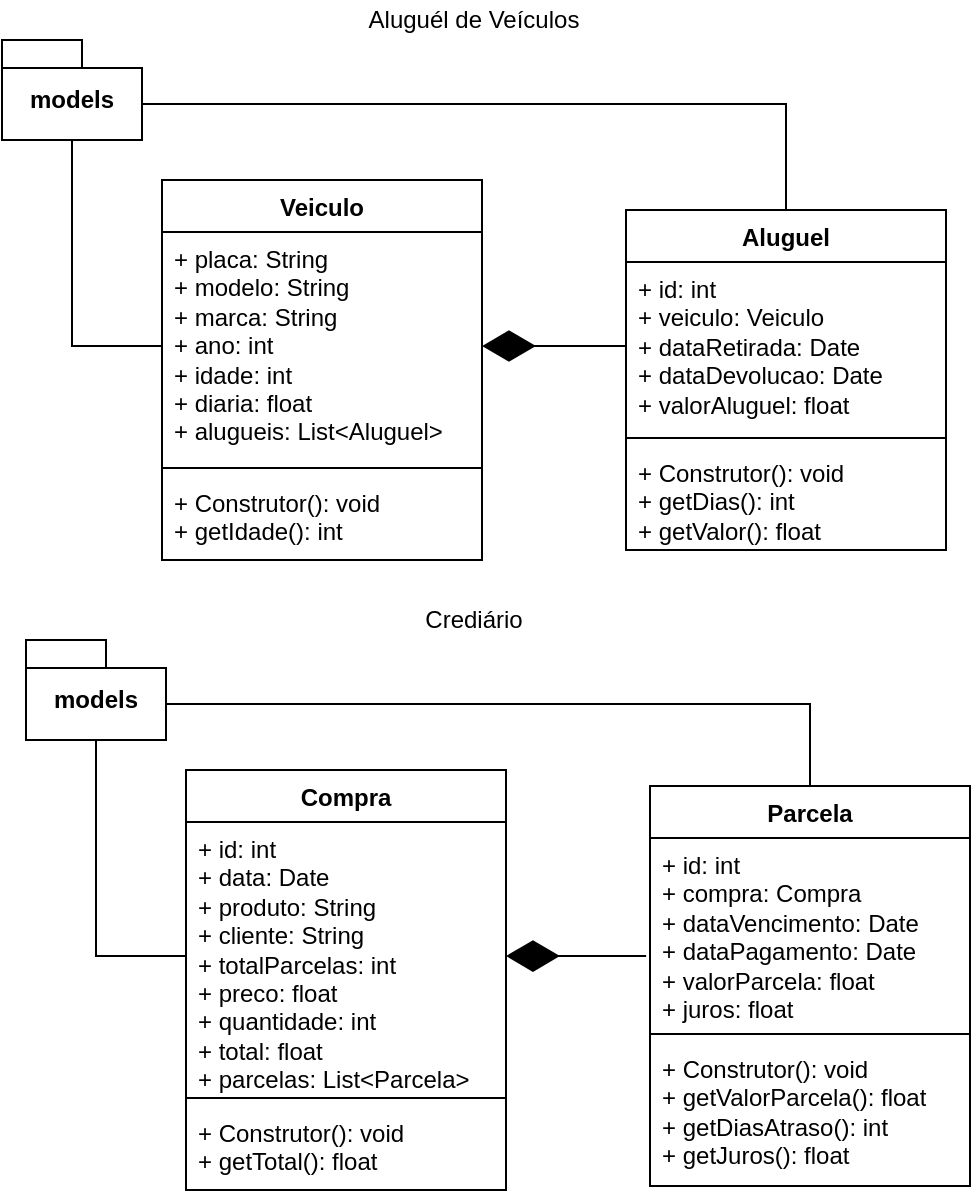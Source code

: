 <mxfile version="21.2.1" type="device">
  <diagram name="Página-1" id="oj82x-xANLa_vGSxV3AF">
    <mxGraphModel dx="1434" dy="739" grid="1" gridSize="10" guides="1" tooltips="1" connect="1" arrows="1" fold="1" page="1" pageScale="1" pageWidth="827" pageHeight="1169" math="0" shadow="0">
      <root>
        <mxCell id="0" />
        <mxCell id="1" parent="0" />
        <mxCell id="ZFifgATXgoWZsA9ZOCMj-1" value="Aluguél de Veículos" style="text;html=1;strokeColor=none;fillColor=none;align=center;verticalAlign=middle;whiteSpace=wrap;rounded=0;" parent="1" vertex="1">
          <mxGeometry x="354" y="30" width="120" height="20" as="geometry" />
        </mxCell>
        <mxCell id="ZFifgATXgoWZsA9ZOCMj-13" style="edgeStyle=orthogonalEdgeStyle;rounded=0;orthogonalLoop=1;jettySize=auto;html=1;exitX=0;exitY=0;exitDx=70;exitDy=32;exitPerimeter=0;entryX=0.5;entryY=0;entryDx=0;entryDy=0;endArrow=none;endFill=0;" parent="1" source="ZFifgATXgoWZsA9ZOCMj-2" target="ZFifgATXgoWZsA9ZOCMj-7" edge="1">
          <mxGeometry relative="1" as="geometry" />
        </mxCell>
        <mxCell id="ZFifgATXgoWZsA9ZOCMj-14" style="edgeStyle=orthogonalEdgeStyle;rounded=0;orthogonalLoop=1;jettySize=auto;html=1;exitX=0.5;exitY=1;exitDx=0;exitDy=0;exitPerimeter=0;endArrow=none;endFill=0;" parent="1" source="ZFifgATXgoWZsA9ZOCMj-2" target="ZFifgATXgoWZsA9ZOCMj-4" edge="1">
          <mxGeometry relative="1" as="geometry" />
        </mxCell>
        <mxCell id="ZFifgATXgoWZsA9ZOCMj-2" value="models" style="shape=folder;fontStyle=1;spacingTop=10;tabWidth=40;tabHeight=14;tabPosition=left;html=1;whiteSpace=wrap;" parent="1" vertex="1">
          <mxGeometry x="178" y="50" width="70" height="50" as="geometry" />
        </mxCell>
        <mxCell id="ZFifgATXgoWZsA9ZOCMj-3" value="Veiculo" style="swimlane;fontStyle=1;align=center;verticalAlign=top;childLayout=stackLayout;horizontal=1;startSize=26;horizontalStack=0;resizeParent=1;resizeParentMax=0;resizeLast=0;collapsible=1;marginBottom=0;whiteSpace=wrap;html=1;" parent="1" vertex="1">
          <mxGeometry x="258" y="120" width="160" height="190" as="geometry" />
        </mxCell>
        <mxCell id="ZFifgATXgoWZsA9ZOCMj-4" value="+ placa: String&lt;br&gt;+ modelo: String&lt;br&gt;+ marca: String&lt;br&gt;+ ano: int&lt;br&gt;+ idade: int&lt;br&gt;+ diaria: float&lt;br&gt;+ alugueis: List&amp;lt;Aluguel&amp;gt;" style="text;strokeColor=none;fillColor=none;align=left;verticalAlign=top;spacingLeft=4;spacingRight=4;overflow=hidden;rotatable=0;points=[[0,0.5],[1,0.5]];portConstraint=eastwest;whiteSpace=wrap;html=1;" parent="ZFifgATXgoWZsA9ZOCMj-3" vertex="1">
          <mxGeometry y="26" width="160" height="114" as="geometry" />
        </mxCell>
        <mxCell id="ZFifgATXgoWZsA9ZOCMj-5" value="" style="line;strokeWidth=1;fillColor=none;align=left;verticalAlign=middle;spacingTop=-1;spacingLeft=3;spacingRight=3;rotatable=0;labelPosition=right;points=[];portConstraint=eastwest;strokeColor=inherit;" parent="ZFifgATXgoWZsA9ZOCMj-3" vertex="1">
          <mxGeometry y="140" width="160" height="8" as="geometry" />
        </mxCell>
        <mxCell id="ZFifgATXgoWZsA9ZOCMj-6" value="+ Construtor(): void&lt;br&gt;+ getIdade(): int" style="text;strokeColor=none;fillColor=none;align=left;verticalAlign=top;spacingLeft=4;spacingRight=4;overflow=hidden;rotatable=0;points=[[0,0.5],[1,0.5]];portConstraint=eastwest;whiteSpace=wrap;html=1;" parent="ZFifgATXgoWZsA9ZOCMj-3" vertex="1">
          <mxGeometry y="148" width="160" height="42" as="geometry" />
        </mxCell>
        <mxCell id="ZFifgATXgoWZsA9ZOCMj-7" value="Aluguel" style="swimlane;fontStyle=1;align=center;verticalAlign=top;childLayout=stackLayout;horizontal=1;startSize=26;horizontalStack=0;resizeParent=1;resizeParentMax=0;resizeLast=0;collapsible=1;marginBottom=0;whiteSpace=wrap;html=1;" parent="1" vertex="1">
          <mxGeometry x="490" y="135" width="160" height="170" as="geometry" />
        </mxCell>
        <mxCell id="ZFifgATXgoWZsA9ZOCMj-8" value="+ id: int&lt;br&gt;+ veiculo: Veiculo&lt;br&gt;+ dataRetirada: Date&lt;br&gt;+ dataDevolucao: Date&lt;br&gt;+ valorAluguel: float" style="text;strokeColor=none;fillColor=none;align=left;verticalAlign=top;spacingLeft=4;spacingRight=4;overflow=hidden;rotatable=0;points=[[0,0.5],[1,0.5]];portConstraint=eastwest;whiteSpace=wrap;html=1;" parent="ZFifgATXgoWZsA9ZOCMj-7" vertex="1">
          <mxGeometry y="26" width="160" height="84" as="geometry" />
        </mxCell>
        <mxCell id="ZFifgATXgoWZsA9ZOCMj-9" value="" style="line;strokeWidth=1;fillColor=none;align=left;verticalAlign=middle;spacingTop=-1;spacingLeft=3;spacingRight=3;rotatable=0;labelPosition=right;points=[];portConstraint=eastwest;strokeColor=inherit;" parent="ZFifgATXgoWZsA9ZOCMj-7" vertex="1">
          <mxGeometry y="110" width="160" height="8" as="geometry" />
        </mxCell>
        <mxCell id="ZFifgATXgoWZsA9ZOCMj-10" value="+ Construtor(): void&lt;br&gt;+ getDias(): int&lt;br&gt;+ getValor(): float" style="text;strokeColor=none;fillColor=none;align=left;verticalAlign=top;spacingLeft=4;spacingRight=4;overflow=hidden;rotatable=0;points=[[0,0.5],[1,0.5]];portConstraint=eastwest;whiteSpace=wrap;html=1;" parent="ZFifgATXgoWZsA9ZOCMj-7" vertex="1">
          <mxGeometry y="118" width="160" height="52" as="geometry" />
        </mxCell>
        <mxCell id="ZFifgATXgoWZsA9ZOCMj-11" value="" style="endArrow=diamondThin;endFill=1;endSize=24;html=1;rounded=0;exitX=0;exitY=0.5;exitDx=0;exitDy=0;entryX=1;entryY=0.5;entryDx=0;entryDy=0;" parent="1" source="ZFifgATXgoWZsA9ZOCMj-8" target="ZFifgATXgoWZsA9ZOCMj-4" edge="1">
          <mxGeometry width="160" relative="1" as="geometry">
            <mxPoint x="388" y="240" as="sourcePoint" />
            <mxPoint x="468" y="260" as="targetPoint" />
          </mxGeometry>
        </mxCell>
        <mxCell id="ZFifgATXgoWZsA9ZOCMj-15" value="Crediário" style="text;html=1;strokeColor=none;fillColor=none;align=center;verticalAlign=middle;whiteSpace=wrap;rounded=0;" parent="1" vertex="1">
          <mxGeometry x="354" y="330" width="120" height="20" as="geometry" />
        </mxCell>
        <mxCell id="ZFifgATXgoWZsA9ZOCMj-16" style="edgeStyle=orthogonalEdgeStyle;rounded=0;orthogonalLoop=1;jettySize=auto;html=1;exitX=0;exitY=0;exitDx=70;exitDy=32;exitPerimeter=0;entryX=0.5;entryY=0;entryDx=0;entryDy=0;endArrow=none;endFill=0;" parent="1" source="ZFifgATXgoWZsA9ZOCMj-18" target="ZFifgATXgoWZsA9ZOCMj-23" edge="1">
          <mxGeometry relative="1" as="geometry" />
        </mxCell>
        <mxCell id="ZFifgATXgoWZsA9ZOCMj-17" style="edgeStyle=orthogonalEdgeStyle;rounded=0;orthogonalLoop=1;jettySize=auto;html=1;exitX=0.5;exitY=1;exitDx=0;exitDy=0;exitPerimeter=0;endArrow=none;endFill=0;" parent="1" source="ZFifgATXgoWZsA9ZOCMj-18" target="ZFifgATXgoWZsA9ZOCMj-20" edge="1">
          <mxGeometry relative="1" as="geometry" />
        </mxCell>
        <mxCell id="ZFifgATXgoWZsA9ZOCMj-18" value="models" style="shape=folder;fontStyle=1;spacingTop=10;tabWidth=40;tabHeight=14;tabPosition=left;html=1;whiteSpace=wrap;" parent="1" vertex="1">
          <mxGeometry x="190" y="350" width="70" height="50" as="geometry" />
        </mxCell>
        <mxCell id="ZFifgATXgoWZsA9ZOCMj-19" value="Compra" style="swimlane;fontStyle=1;align=center;verticalAlign=top;childLayout=stackLayout;horizontal=1;startSize=26;horizontalStack=0;resizeParent=1;resizeParentMax=0;resizeLast=0;collapsible=1;marginBottom=0;whiteSpace=wrap;html=1;" parent="1" vertex="1">
          <mxGeometry x="270" y="415" width="160" height="210" as="geometry" />
        </mxCell>
        <mxCell id="ZFifgATXgoWZsA9ZOCMj-20" value="+ id: int&lt;br&gt;+ data: Date&lt;br&gt;+ produto: String&lt;br&gt;+ cliente: String&lt;br&gt;+ totalParcelas: int&lt;br&gt;+ preco: float&lt;br&gt;+ quantidade: int&lt;br&gt;+ total: float&lt;br&gt;+ parcelas: List&amp;lt;Parcela&amp;gt;" style="text;strokeColor=none;fillColor=none;align=left;verticalAlign=top;spacingLeft=4;spacingRight=4;overflow=hidden;rotatable=0;points=[[0,0.5],[1,0.5]];portConstraint=eastwest;whiteSpace=wrap;html=1;" parent="ZFifgATXgoWZsA9ZOCMj-19" vertex="1">
          <mxGeometry y="26" width="160" height="134" as="geometry" />
        </mxCell>
        <mxCell id="ZFifgATXgoWZsA9ZOCMj-21" value="" style="line;strokeWidth=1;fillColor=none;align=left;verticalAlign=middle;spacingTop=-1;spacingLeft=3;spacingRight=3;rotatable=0;labelPosition=right;points=[];portConstraint=eastwest;strokeColor=inherit;" parent="ZFifgATXgoWZsA9ZOCMj-19" vertex="1">
          <mxGeometry y="160" width="160" height="8" as="geometry" />
        </mxCell>
        <mxCell id="ZFifgATXgoWZsA9ZOCMj-22" value="+ Construtor(): void&lt;br&gt;+ getTotal(): float" style="text;strokeColor=none;fillColor=none;align=left;verticalAlign=top;spacingLeft=4;spacingRight=4;overflow=hidden;rotatable=0;points=[[0,0.5],[1,0.5]];portConstraint=eastwest;whiteSpace=wrap;html=1;" parent="ZFifgATXgoWZsA9ZOCMj-19" vertex="1">
          <mxGeometry y="168" width="160" height="42" as="geometry" />
        </mxCell>
        <mxCell id="ZFifgATXgoWZsA9ZOCMj-23" value="Parcela" style="swimlane;fontStyle=1;align=center;verticalAlign=top;childLayout=stackLayout;horizontal=1;startSize=26;horizontalStack=0;resizeParent=1;resizeParentMax=0;resizeLast=0;collapsible=1;marginBottom=0;whiteSpace=wrap;html=1;" parent="1" vertex="1">
          <mxGeometry x="502" y="423" width="160" height="200" as="geometry" />
        </mxCell>
        <mxCell id="ZFifgATXgoWZsA9ZOCMj-24" value="+ id: int&lt;br&gt;+ compra: Compra&lt;br&gt;+ dataVencimento: Date&lt;br&gt;+ dataPagamento: Date&lt;br&gt;+ valorParcela: float&lt;br&gt;+ juros: float" style="text;strokeColor=none;fillColor=none;align=left;verticalAlign=top;spacingLeft=4;spacingRight=4;overflow=hidden;rotatable=0;points=[[0,0.5],[1,0.5]];portConstraint=eastwest;whiteSpace=wrap;html=1;" parent="ZFifgATXgoWZsA9ZOCMj-23" vertex="1">
          <mxGeometry y="26" width="160" height="94" as="geometry" />
        </mxCell>
        <mxCell id="ZFifgATXgoWZsA9ZOCMj-25" value="" style="line;strokeWidth=1;fillColor=none;align=left;verticalAlign=middle;spacingTop=-1;spacingLeft=3;spacingRight=3;rotatable=0;labelPosition=right;points=[];portConstraint=eastwest;strokeColor=inherit;" parent="ZFifgATXgoWZsA9ZOCMj-23" vertex="1">
          <mxGeometry y="120" width="160" height="8" as="geometry" />
        </mxCell>
        <mxCell id="ZFifgATXgoWZsA9ZOCMj-26" value="+ Construtor(): void&lt;br&gt;+ getValorParcela(): float&lt;br&gt;+ getDiasAtraso(): int&lt;br&gt;+ getJuros(): float" style="text;strokeColor=none;fillColor=none;align=left;verticalAlign=top;spacingLeft=4;spacingRight=4;overflow=hidden;rotatable=0;points=[[0,0.5],[1,0.5]];portConstraint=eastwest;whiteSpace=wrap;html=1;" parent="ZFifgATXgoWZsA9ZOCMj-23" vertex="1">
          <mxGeometry y="128" width="160" height="72" as="geometry" />
        </mxCell>
        <mxCell id="ZFifgATXgoWZsA9ZOCMj-27" value="" style="endArrow=diamondThin;endFill=1;endSize=24;html=1;rounded=0;entryX=1;entryY=0.5;entryDx=0;entryDy=0;exitX=-0.012;exitY=0.628;exitDx=0;exitDy=0;exitPerimeter=0;" parent="1" source="ZFifgATXgoWZsA9ZOCMj-24" target="ZFifgATXgoWZsA9ZOCMj-20" edge="1">
          <mxGeometry width="160" relative="1" as="geometry">
            <mxPoint x="500" y="503" as="sourcePoint" />
            <mxPoint x="480" y="560" as="targetPoint" />
          </mxGeometry>
        </mxCell>
      </root>
    </mxGraphModel>
  </diagram>
</mxfile>
